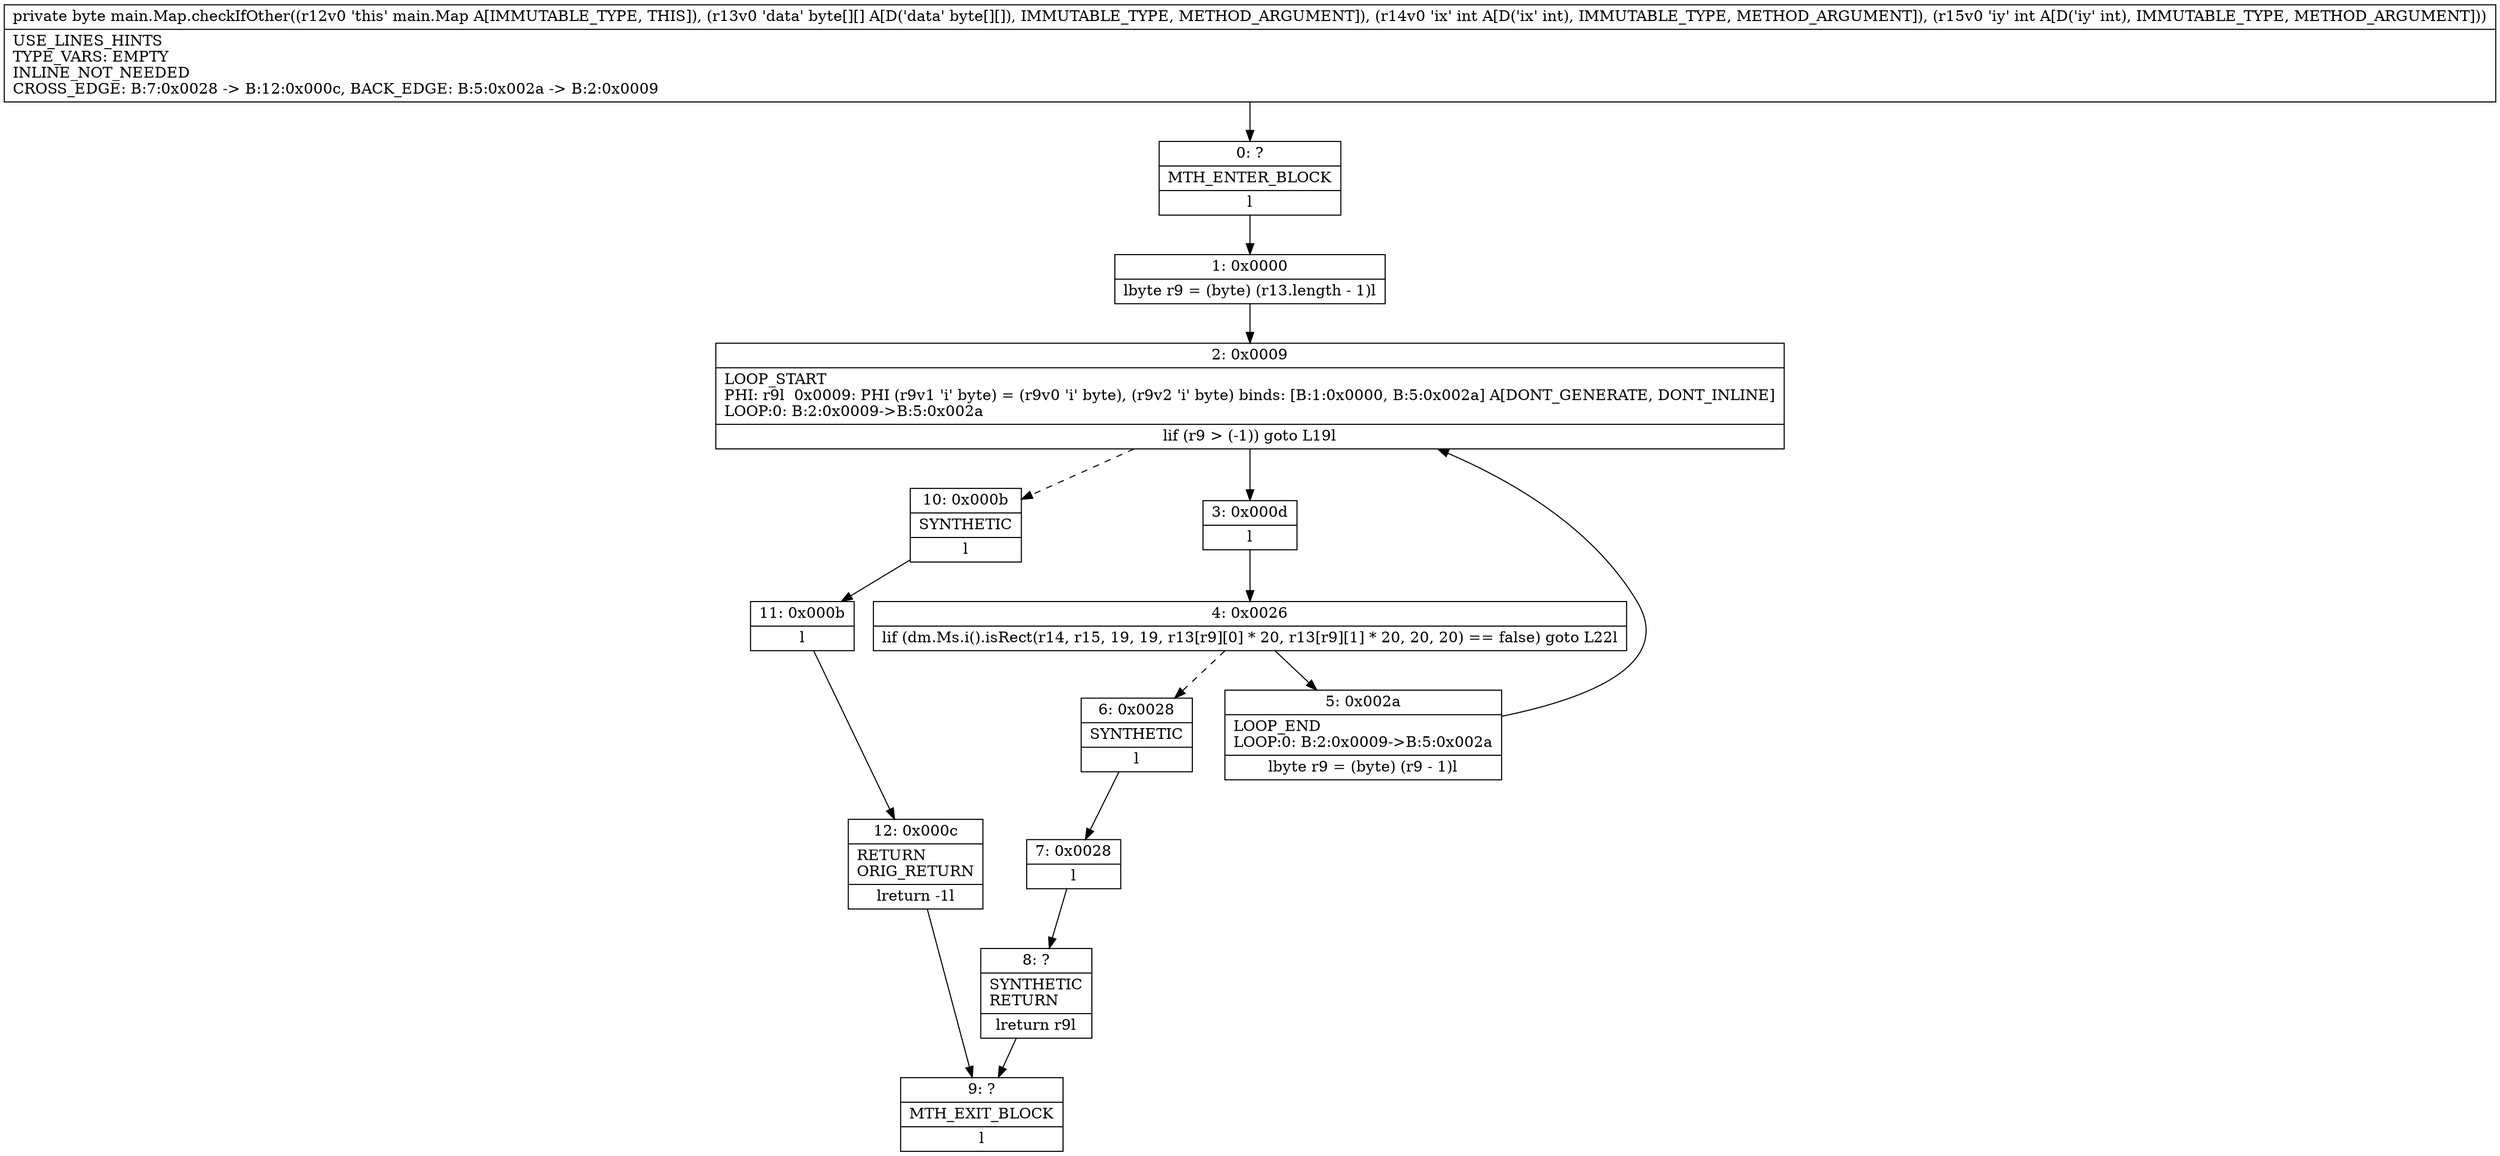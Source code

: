 digraph "CFG formain.Map.checkIfOther([[BII)B" {
Node_0 [shape=record,label="{0\:\ ?|MTH_ENTER_BLOCK\l|l}"];
Node_1 [shape=record,label="{1\:\ 0x0000|lbyte r9 = (byte) (r13.length \- 1)l}"];
Node_2 [shape=record,label="{2\:\ 0x0009|LOOP_START\lPHI: r9l  0x0009: PHI (r9v1 'i' byte) = (r9v0 'i' byte), (r9v2 'i' byte) binds: [B:1:0x0000, B:5:0x002a] A[DONT_GENERATE, DONT_INLINE]\lLOOP:0: B:2:0x0009\-\>B:5:0x002a\l|lif (r9 \> (\-1)) goto L19l}"];
Node_3 [shape=record,label="{3\:\ 0x000d|l}"];
Node_4 [shape=record,label="{4\:\ 0x0026|lif (dm.Ms.i().isRect(r14, r15, 19, 19, r13[r9][0] * 20, r13[r9][1] * 20, 20, 20) == false) goto L22l}"];
Node_5 [shape=record,label="{5\:\ 0x002a|LOOP_END\lLOOP:0: B:2:0x0009\-\>B:5:0x002a\l|lbyte r9 = (byte) (r9 \- 1)l}"];
Node_6 [shape=record,label="{6\:\ 0x0028|SYNTHETIC\l|l}"];
Node_7 [shape=record,label="{7\:\ 0x0028|l}"];
Node_8 [shape=record,label="{8\:\ ?|SYNTHETIC\lRETURN\l|lreturn r9l}"];
Node_9 [shape=record,label="{9\:\ ?|MTH_EXIT_BLOCK\l|l}"];
Node_10 [shape=record,label="{10\:\ 0x000b|SYNTHETIC\l|l}"];
Node_11 [shape=record,label="{11\:\ 0x000b|l}"];
Node_12 [shape=record,label="{12\:\ 0x000c|RETURN\lORIG_RETURN\l|lreturn \-1l}"];
MethodNode[shape=record,label="{private byte main.Map.checkIfOther((r12v0 'this' main.Map A[IMMUTABLE_TYPE, THIS]), (r13v0 'data' byte[][] A[D('data' byte[][]), IMMUTABLE_TYPE, METHOD_ARGUMENT]), (r14v0 'ix' int A[D('ix' int), IMMUTABLE_TYPE, METHOD_ARGUMENT]), (r15v0 'iy' int A[D('iy' int), IMMUTABLE_TYPE, METHOD_ARGUMENT]))  | USE_LINES_HINTS\lTYPE_VARS: EMPTY\lINLINE_NOT_NEEDED\lCROSS_EDGE: B:7:0x0028 \-\> B:12:0x000c, BACK_EDGE: B:5:0x002a \-\> B:2:0x0009\l}"];
MethodNode -> Node_0;
Node_0 -> Node_1;
Node_1 -> Node_2;
Node_2 -> Node_3;
Node_2 -> Node_10[style=dashed];
Node_3 -> Node_4;
Node_4 -> Node_5;
Node_4 -> Node_6[style=dashed];
Node_5 -> Node_2;
Node_6 -> Node_7;
Node_7 -> Node_8;
Node_8 -> Node_9;
Node_10 -> Node_11;
Node_11 -> Node_12;
Node_12 -> Node_9;
}

